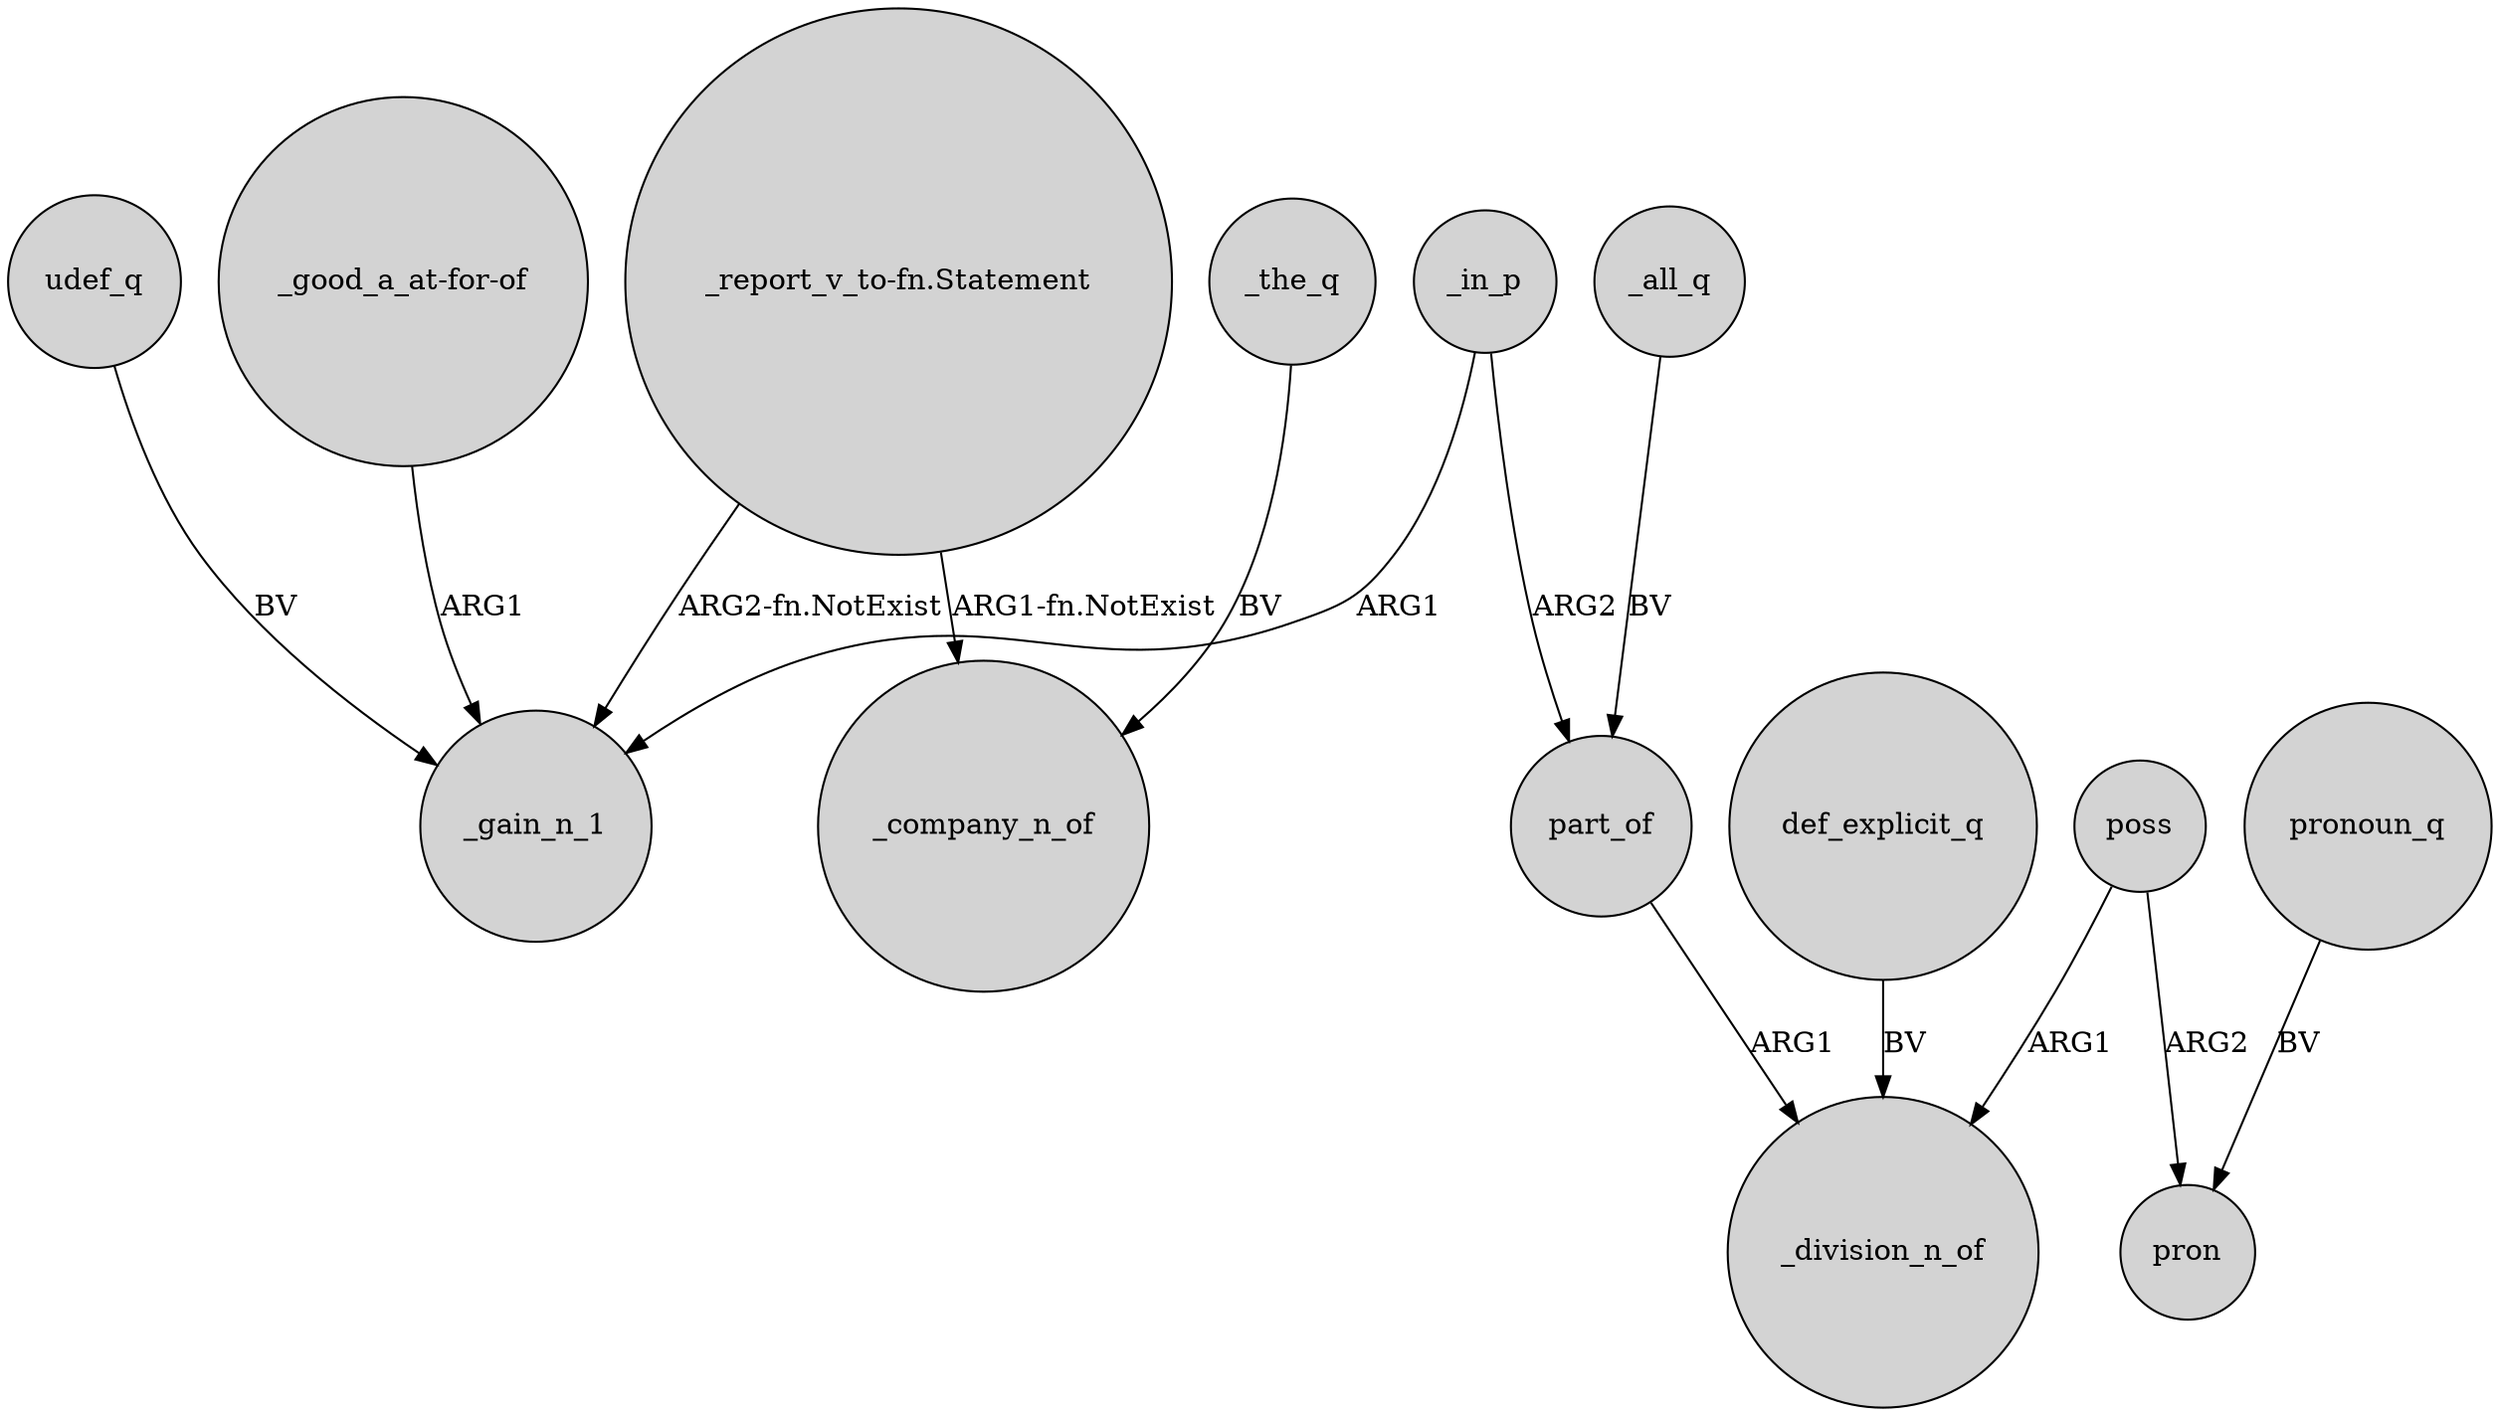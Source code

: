 digraph {
	node [shape=circle style=filled]
	"_good_a_at-for-of" -> _gain_n_1 [label=ARG1]
	"_report_v_to-fn.Statement" -> _gain_n_1 [label="ARG2-fn.NotExist"]
	poss -> _division_n_of [label=ARG1]
	_all_q -> part_of [label=BV]
	part_of -> _division_n_of [label=ARG1]
	poss -> pron [label=ARG2]
	_in_p -> part_of [label=ARG2]
	udef_q -> _gain_n_1 [label=BV]
	_the_q -> _company_n_of [label=BV]
	"_report_v_to-fn.Statement" -> _company_n_of [label="ARG1-fn.NotExist"]
	def_explicit_q -> _division_n_of [label=BV]
	_in_p -> _gain_n_1 [label=ARG1]
	pronoun_q -> pron [label=BV]
}
